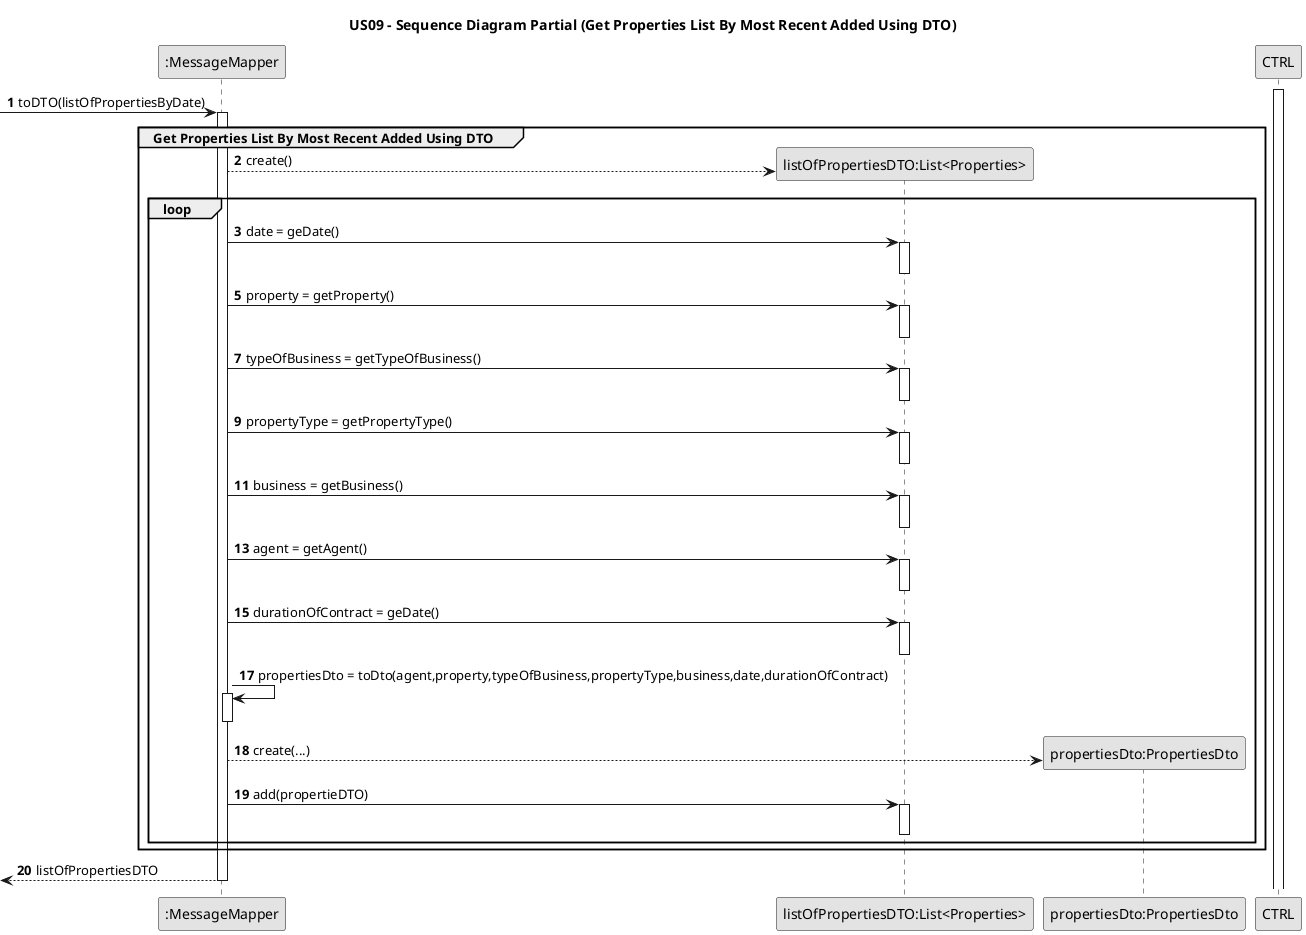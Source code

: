 @startuml
skinparam monochrome true
skinparam packageStyle rectangle
skinparam shadowing false

title US09 - Sequence Diagram Partial (Get Properties List By Most Recent Added Using DTO)
autonumber

'hide footbox
participant ":MessageMapper" as MessageMapper
participant "listOfPropertiesDTO:List<Properties>" as listProperties
participant "propertiesDto:PropertiesDto" as PropertiesDto


activate CTRL
  -> MessageMapper: toDTO(listOfPropertiesByDate)
            activate MessageMapper

            group Get Properties List By Most Recent Added Using DTO

            MessageMapper --> listProperties**: create()

            loop


            MessageMapper -> listProperties: date = geDate()
                        activate listProperties

            MessageMapper -[hidden]> listProperties
            deactivate listProperties

            MessageMapper -> listProperties: property = getProperty()
            activate listProperties

            MessageMapper -[hidden]> listProperties
            deactivate listProperties

            MessageMapper -> listProperties: typeOfBusiness = getTypeOfBusiness()
            activate listProperties

            MessageMapper -[hidden]> listProperties
            deactivate listProperties

            MessageMapper -> listProperties: propertyType = getPropertyType()
            activate listProperties

            MessageMapper -[hidden]> listProperties
            deactivate listProperties

            MessageMapper -> listProperties: business = getBusiness()
            activate listProperties

            MessageMapper -[hidden]> listProperties
            deactivate listProperties

            MessageMapper -> listProperties :agent = getAgent()
            activate listProperties

            MessageMapper -[hidden]> listProperties
            deactivate listProperties

            MessageMapper -> listProperties: durationOfContract = geDate()
            activate listProperties

            MessageMapper -[hidden]> listProperties
            deactivate listProperties

            MessageMapper -> MessageMapper : propertiesDto = toDto(agent,property,typeOfBusiness,propertyType,business,date,durationOfContract)
            activate MessageMapper

            deactivate MessageMapper

            MessageMapper --> PropertiesDto**: create(...)

            MessageMapper -> listProperties: add(propertieDTO)
            activate listProperties

            deactivate listProperties
            end
end
             <-- MessageMapper : listOfPropertiesDTO
            deactivate MessageMapper
@enduml
